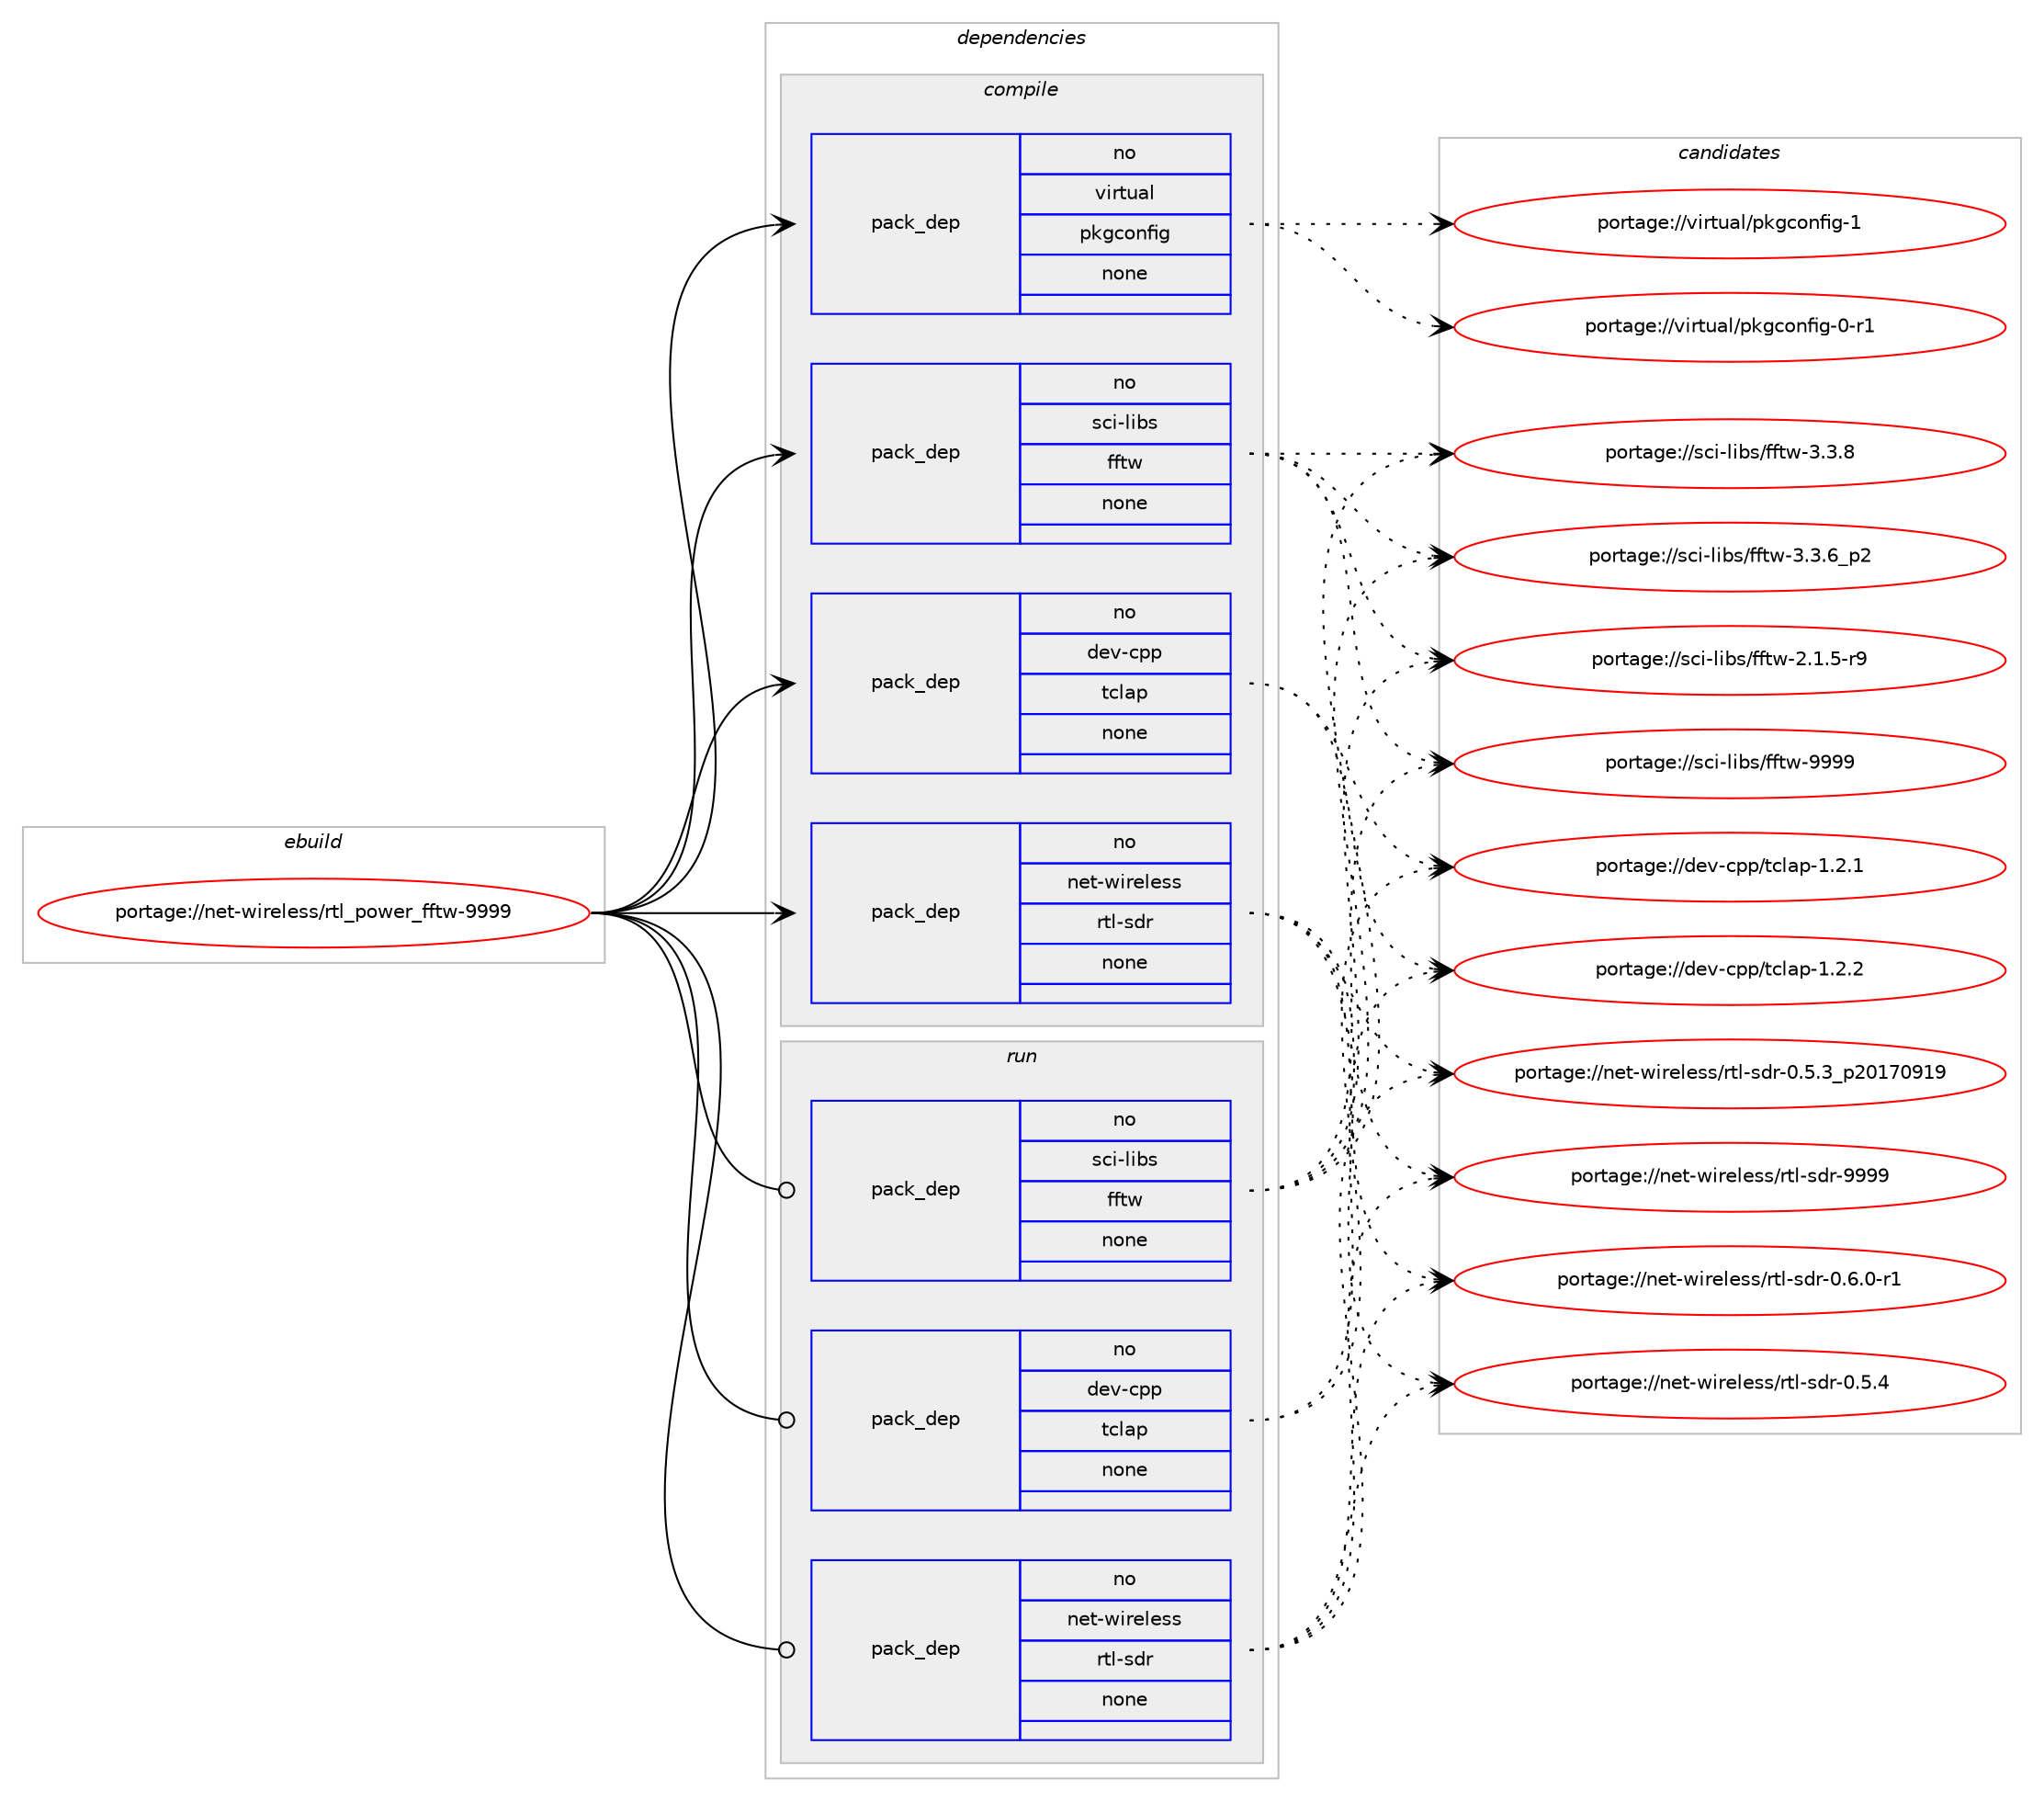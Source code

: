 digraph prolog {

# *************
# Graph options
# *************

newrank=true;
concentrate=true;
compound=true;
graph [rankdir=LR,fontname=Helvetica,fontsize=10,ranksep=1.5];#, ranksep=2.5, nodesep=0.2];
edge  [arrowhead=vee];
node  [fontname=Helvetica,fontsize=10];

# **********
# The ebuild
# **********

subgraph cluster_leftcol {
color=gray;
rank=same;
label=<<i>ebuild</i>>;
id [label="portage://net-wireless/rtl_power_fftw-9999", color=red, width=4, href="../net-wireless/rtl_power_fftw-9999.svg"];
}

# ****************
# The dependencies
# ****************

subgraph cluster_midcol {
color=gray;
label=<<i>dependencies</i>>;
subgraph cluster_compile {
fillcolor="#eeeeee";
style=filled;
label=<<i>compile</i>>;
subgraph pack36573 {
dependency45648 [label=<<TABLE BORDER="0" CELLBORDER="1" CELLSPACING="0" CELLPADDING="4" WIDTH="220"><TR><TD ROWSPAN="6" CELLPADDING="30">pack_dep</TD></TR><TR><TD WIDTH="110">no</TD></TR><TR><TD>dev-cpp</TD></TR><TR><TD>tclap</TD></TR><TR><TD>none</TD></TR><TR><TD></TD></TR></TABLE>>, shape=none, color=blue];
}
id:e -> dependency45648:w [weight=20,style="solid",arrowhead="vee"];
subgraph pack36574 {
dependency45649 [label=<<TABLE BORDER="0" CELLBORDER="1" CELLSPACING="0" CELLPADDING="4" WIDTH="220"><TR><TD ROWSPAN="6" CELLPADDING="30">pack_dep</TD></TR><TR><TD WIDTH="110">no</TD></TR><TR><TD>net-wireless</TD></TR><TR><TD>rtl-sdr</TD></TR><TR><TD>none</TD></TR><TR><TD></TD></TR></TABLE>>, shape=none, color=blue];
}
id:e -> dependency45649:w [weight=20,style="solid",arrowhead="vee"];
subgraph pack36575 {
dependency45650 [label=<<TABLE BORDER="0" CELLBORDER="1" CELLSPACING="0" CELLPADDING="4" WIDTH="220"><TR><TD ROWSPAN="6" CELLPADDING="30">pack_dep</TD></TR><TR><TD WIDTH="110">no</TD></TR><TR><TD>sci-libs</TD></TR><TR><TD>fftw</TD></TR><TR><TD>none</TD></TR><TR><TD></TD></TR></TABLE>>, shape=none, color=blue];
}
id:e -> dependency45650:w [weight=20,style="solid",arrowhead="vee"];
subgraph pack36576 {
dependency45651 [label=<<TABLE BORDER="0" CELLBORDER="1" CELLSPACING="0" CELLPADDING="4" WIDTH="220"><TR><TD ROWSPAN="6" CELLPADDING="30">pack_dep</TD></TR><TR><TD WIDTH="110">no</TD></TR><TR><TD>virtual</TD></TR><TR><TD>pkgconfig</TD></TR><TR><TD>none</TD></TR><TR><TD></TD></TR></TABLE>>, shape=none, color=blue];
}
id:e -> dependency45651:w [weight=20,style="solid",arrowhead="vee"];
}
subgraph cluster_compileandrun {
fillcolor="#eeeeee";
style=filled;
label=<<i>compile and run</i>>;
}
subgraph cluster_run {
fillcolor="#eeeeee";
style=filled;
label=<<i>run</i>>;
subgraph pack36577 {
dependency45652 [label=<<TABLE BORDER="0" CELLBORDER="1" CELLSPACING="0" CELLPADDING="4" WIDTH="220"><TR><TD ROWSPAN="6" CELLPADDING="30">pack_dep</TD></TR><TR><TD WIDTH="110">no</TD></TR><TR><TD>dev-cpp</TD></TR><TR><TD>tclap</TD></TR><TR><TD>none</TD></TR><TR><TD></TD></TR></TABLE>>, shape=none, color=blue];
}
id:e -> dependency45652:w [weight=20,style="solid",arrowhead="odot"];
subgraph pack36578 {
dependency45653 [label=<<TABLE BORDER="0" CELLBORDER="1" CELLSPACING="0" CELLPADDING="4" WIDTH="220"><TR><TD ROWSPAN="6" CELLPADDING="30">pack_dep</TD></TR><TR><TD WIDTH="110">no</TD></TR><TR><TD>net-wireless</TD></TR><TR><TD>rtl-sdr</TD></TR><TR><TD>none</TD></TR><TR><TD></TD></TR></TABLE>>, shape=none, color=blue];
}
id:e -> dependency45653:w [weight=20,style="solid",arrowhead="odot"];
subgraph pack36579 {
dependency45654 [label=<<TABLE BORDER="0" CELLBORDER="1" CELLSPACING="0" CELLPADDING="4" WIDTH="220"><TR><TD ROWSPAN="6" CELLPADDING="30">pack_dep</TD></TR><TR><TD WIDTH="110">no</TD></TR><TR><TD>sci-libs</TD></TR><TR><TD>fftw</TD></TR><TR><TD>none</TD></TR><TR><TD></TD></TR></TABLE>>, shape=none, color=blue];
}
id:e -> dependency45654:w [weight=20,style="solid",arrowhead="odot"];
}
}

# **************
# The candidates
# **************

subgraph cluster_choices {
rank=same;
color=gray;
label=<<i>candidates</i>>;

subgraph choice36573 {
color=black;
nodesep=1;
choice1001011184599112112471169910897112454946504650 [label="portage://dev-cpp/tclap-1.2.2", color=red, width=4,href="../dev-cpp/tclap-1.2.2.svg"];
choice1001011184599112112471169910897112454946504649 [label="portage://dev-cpp/tclap-1.2.1", color=red, width=4,href="../dev-cpp/tclap-1.2.1.svg"];
dependency45648:e -> choice1001011184599112112471169910897112454946504650:w [style=dotted,weight="100"];
dependency45648:e -> choice1001011184599112112471169910897112454946504649:w [style=dotted,weight="100"];
}
subgraph choice36574 {
color=black;
nodesep=1;
choice1101011164511910511410110810111511547114116108451151001144557575757 [label="portage://net-wireless/rtl-sdr-9999", color=red, width=4,href="../net-wireless/rtl-sdr-9999.svg"];
choice1101011164511910511410110810111511547114116108451151001144548465446484511449 [label="portage://net-wireless/rtl-sdr-0.6.0-r1", color=red, width=4,href="../net-wireless/rtl-sdr-0.6.0-r1.svg"];
choice110101116451191051141011081011151154711411610845115100114454846534652 [label="portage://net-wireless/rtl-sdr-0.5.4", color=red, width=4,href="../net-wireless/rtl-sdr-0.5.4.svg"];
choice110101116451191051141011081011151154711411610845115100114454846534651951125048495548574957 [label="portage://net-wireless/rtl-sdr-0.5.3_p20170919", color=red, width=4,href="../net-wireless/rtl-sdr-0.5.3_p20170919.svg"];
dependency45649:e -> choice1101011164511910511410110810111511547114116108451151001144557575757:w [style=dotted,weight="100"];
dependency45649:e -> choice1101011164511910511410110810111511547114116108451151001144548465446484511449:w [style=dotted,weight="100"];
dependency45649:e -> choice110101116451191051141011081011151154711411610845115100114454846534652:w [style=dotted,weight="100"];
dependency45649:e -> choice110101116451191051141011081011151154711411610845115100114454846534651951125048495548574957:w [style=dotted,weight="100"];
}
subgraph choice36575 {
color=black;
nodesep=1;
choice115991054510810598115471021021161194557575757 [label="portage://sci-libs/fftw-9999", color=red, width=4,href="../sci-libs/fftw-9999.svg"];
choice11599105451081059811547102102116119455146514656 [label="portage://sci-libs/fftw-3.3.8", color=red, width=4,href="../sci-libs/fftw-3.3.8.svg"];
choice115991054510810598115471021021161194551465146549511250 [label="portage://sci-libs/fftw-3.3.6_p2", color=red, width=4,href="../sci-libs/fftw-3.3.6_p2.svg"];
choice115991054510810598115471021021161194550464946534511457 [label="portage://sci-libs/fftw-2.1.5-r9", color=red, width=4,href="../sci-libs/fftw-2.1.5-r9.svg"];
dependency45650:e -> choice115991054510810598115471021021161194557575757:w [style=dotted,weight="100"];
dependency45650:e -> choice11599105451081059811547102102116119455146514656:w [style=dotted,weight="100"];
dependency45650:e -> choice115991054510810598115471021021161194551465146549511250:w [style=dotted,weight="100"];
dependency45650:e -> choice115991054510810598115471021021161194550464946534511457:w [style=dotted,weight="100"];
}
subgraph choice36576 {
color=black;
nodesep=1;
choice1181051141161179710847112107103991111101021051034549 [label="portage://virtual/pkgconfig-1", color=red, width=4,href="../virtual/pkgconfig-1.svg"];
choice11810511411611797108471121071039911111010210510345484511449 [label="portage://virtual/pkgconfig-0-r1", color=red, width=4,href="../virtual/pkgconfig-0-r1.svg"];
dependency45651:e -> choice1181051141161179710847112107103991111101021051034549:w [style=dotted,weight="100"];
dependency45651:e -> choice11810511411611797108471121071039911111010210510345484511449:w [style=dotted,weight="100"];
}
subgraph choice36577 {
color=black;
nodesep=1;
choice1001011184599112112471169910897112454946504650 [label="portage://dev-cpp/tclap-1.2.2", color=red, width=4,href="../dev-cpp/tclap-1.2.2.svg"];
choice1001011184599112112471169910897112454946504649 [label="portage://dev-cpp/tclap-1.2.1", color=red, width=4,href="../dev-cpp/tclap-1.2.1.svg"];
dependency45652:e -> choice1001011184599112112471169910897112454946504650:w [style=dotted,weight="100"];
dependency45652:e -> choice1001011184599112112471169910897112454946504649:w [style=dotted,weight="100"];
}
subgraph choice36578 {
color=black;
nodesep=1;
choice1101011164511910511410110810111511547114116108451151001144557575757 [label="portage://net-wireless/rtl-sdr-9999", color=red, width=4,href="../net-wireless/rtl-sdr-9999.svg"];
choice1101011164511910511410110810111511547114116108451151001144548465446484511449 [label="portage://net-wireless/rtl-sdr-0.6.0-r1", color=red, width=4,href="../net-wireless/rtl-sdr-0.6.0-r1.svg"];
choice110101116451191051141011081011151154711411610845115100114454846534652 [label="portage://net-wireless/rtl-sdr-0.5.4", color=red, width=4,href="../net-wireless/rtl-sdr-0.5.4.svg"];
choice110101116451191051141011081011151154711411610845115100114454846534651951125048495548574957 [label="portage://net-wireless/rtl-sdr-0.5.3_p20170919", color=red, width=4,href="../net-wireless/rtl-sdr-0.5.3_p20170919.svg"];
dependency45653:e -> choice1101011164511910511410110810111511547114116108451151001144557575757:w [style=dotted,weight="100"];
dependency45653:e -> choice1101011164511910511410110810111511547114116108451151001144548465446484511449:w [style=dotted,weight="100"];
dependency45653:e -> choice110101116451191051141011081011151154711411610845115100114454846534652:w [style=dotted,weight="100"];
dependency45653:e -> choice110101116451191051141011081011151154711411610845115100114454846534651951125048495548574957:w [style=dotted,weight="100"];
}
subgraph choice36579 {
color=black;
nodesep=1;
choice115991054510810598115471021021161194557575757 [label="portage://sci-libs/fftw-9999", color=red, width=4,href="../sci-libs/fftw-9999.svg"];
choice11599105451081059811547102102116119455146514656 [label="portage://sci-libs/fftw-3.3.8", color=red, width=4,href="../sci-libs/fftw-3.3.8.svg"];
choice115991054510810598115471021021161194551465146549511250 [label="portage://sci-libs/fftw-3.3.6_p2", color=red, width=4,href="../sci-libs/fftw-3.3.6_p2.svg"];
choice115991054510810598115471021021161194550464946534511457 [label="portage://sci-libs/fftw-2.1.5-r9", color=red, width=4,href="../sci-libs/fftw-2.1.5-r9.svg"];
dependency45654:e -> choice115991054510810598115471021021161194557575757:w [style=dotted,weight="100"];
dependency45654:e -> choice11599105451081059811547102102116119455146514656:w [style=dotted,weight="100"];
dependency45654:e -> choice115991054510810598115471021021161194551465146549511250:w [style=dotted,weight="100"];
dependency45654:e -> choice115991054510810598115471021021161194550464946534511457:w [style=dotted,weight="100"];
}
}

}
